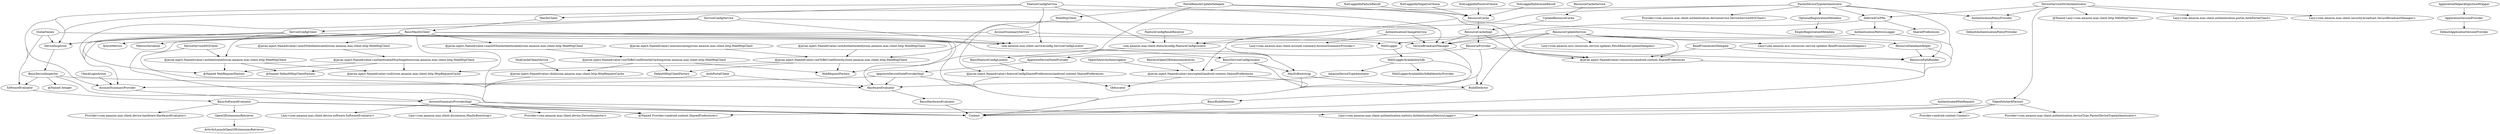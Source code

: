 digraph G1 {
  concentrate = true;
  n2 [label="@javax.inject.Named(value=authenticated)/com.amazon.mas.client.http.WebHttpClient"];
  n3 [label="@Named DefaultHttpClientFactory"];
  n2 -> n3;
  n4 [label="@Named WebRequestFactory"];
  n2 -> n4;
  n5 [label="@javax.inject.Named(value=null)/com.amazon.mas.client.http.HttpRequestCache"];
  n2 -> n5;
  n6 [label="@javax.inject.Named(value=authenticatedNonSingleton)/com.amazon.mas.client.http.WebHttpClient"];
  n6 -> n3;
  n6 -> n4;
  n6 -> n5;
  n7 [label="@javax.inject.Named(value=disk)/com.amazon.mas.client.http.HttpRequestCache"];
  n7 -> Context;
  n8 [label="@javax.inject.Named(value=encrypted)/android.content.SharedPreferences"];
  n8 -> Context;
  n8 -> Obfuscator;
  n9 [label="@javax.inject.Named(value=featureConfigSharedPreferences)/android.content.SharedPreferences"];
  n9 -> Context;
  n9 -> Obfuscator;
  n10 [label="@javax.inject.Named(value=masDSAuthenticated)/com.amazon.mas.client.http.WebHttpClient"];
  n10 -> n6;
  n11 [label="@javax.inject.Named(value=masDSNonAuthenticated)/com.amazon.mas.client.http.WebHttpClient"];
  n12 [label="@javax.inject.Named(value=notToBeUsedDirectlyCaching)/com.amazon.mas.client.http.WebHttpClient"];
  n11 -> n12;
  n13 [label="@javax.inject.Named(value=nonAuthenticated)/com.amazon.mas.client.http.WebHttpClient"];
  n14 [label="@javax.inject.Named(value=notToBeUsedDirectly)/com.amazon.mas.client.http.WebHttpClient"];
  n13 -> n14;
  n15 [label="@javax.inject.Named(value=nonconsuming)/com.amazon.mas.client.http.WebHttpClient"];
  n15 -> n14;
  n14 -> n5;
  n14 -> DefaultHttpClientFactory;
  n14 -> WebRequestFactory;
  n12 -> n7;
  n12 -> DefaultHttpClientFactory;
  n12 -> WebRequestFactory;
  n16 [label="@javax.inject.Named(value=resources)/android.content.SharedPreferences"];
  n16 -> Context;
  AccountSummaryProvider -> AccountSummaryProviderImpl;
  n17 [label="@Named Provider<android.content.SharedPreferences>"];
  AccountSummaryProviderImpl -> n17;
  n18 [label="Provider<com.amazon.mas.client.device.DeviceInspector>"];
  AccountSummaryProviderImpl -> n18;
  n19 [label="Lazy<com.amazon.mas.client.authentication.metrics.AuthenticationMetricsLogger>"];
  AccountSummaryProviderImpl -> n19;
  n20 [label="Lazy<com.amazon.mas.client.device.software.SoftwareEvaluator>"];
  AccountSummaryProviderImpl -> n20;
  n21 [label="Lazy<com.amazon.mas.client.dscommon.MasDsBootstrap>"];
  AccountSummaryProviderImpl -> n21;
  AccountSummaryProviderImpl -> Context;
  AccountSummaryService -> AccountSummaryProviderImpl;
  AccountSummaryService -> SecureBroadcastManager;
  AmazonDeviceTypeAnnotator -> HardwareEvaluator;
  n22 [label="ApplicationHelper$InjectionWrapper"];
  n22 -> ApplicationVersionProvider;
  ApplicationVersionProvider -> DefaultApplicationVersionProvider;
  AppstoreDeviceStateProvider -> AppstoreDeviceStateProviderImpl;
  AppstoreDeviceStateProviderImpl -> Context;
  AppstoreDeviceStateProviderImpl -> AccountSummaryProvider;
  AppstoreDeviceStateProviderImpl -> HardwareEvaluator;
  AuthPortalClient -> Context;
  AuthPortalClient -> HardwareEvaluator;
  AuthenticatedWebRequest -> Context;
  AuthenticationChangeService -> SecureBroadcastManager;
  n23 [label="Lazy<com.amazon.mas.client.account.summary.AccountSummaryProvider>"];
  AuthenticationChangeService -> n23;
  AuthenticationMetricsLogger -> MASLogger;
  AuthenticationMetricsLogger -> Context;
  AuthenticationPolicyProvider -> DefaultAuthenticationPolicyProvider;
  BasicBuildDetector -> Context;
  n24 [label="@Named Integer"];
  BasicDeviceInspector -> n24;
  BasicDeviceInspector -> Context;
  BasicDeviceInspector -> HardwareEvaluator;
  BasicDeviceInspector -> SoftwareEvaluator;
  BasicFeatureConfigLocator -> n9;
  BasicHardwareEvaluator -> Context;
  BasicMasDsClient -> MasDsBootstrap;
  BasicMasDsClient -> n10;
  BasicMasDsClient -> n11;
  BasicMasDsClient -> DeviceInspector;
  BasicMasDsClient -> MASLogger;
  BasicMasDsClient -> ActiveMetrics;
  BasicMasDsClient -> Context;
  BasicMasDsClient -> AccountSummaryProvider;
  BasicMasDsClient -> MetricsSerializer;
  n25 [label="com.amazon.mas.client.serviceconfig.ServiceConfigLocator"];
  BasicMasDsClient -> n25;
  BasicServiceConfigLocator -> MasDsBootstrap;
  BasicServiceConfigLocator -> n8;
  BasicServiceConfigLocator -> Context;
  BasicSoftwareEvaluator -> n17;
  n26 [label="Provider<com.amazon.mas.client.device.hardware.HardwareEvaluator>"];
  BasicSoftwareEvaluator -> n26;
  BasicSoftwareEvaluator -> Context;
  BasicSoftwareEvaluator -> OpenGlExtensionsRetriever;
  BuildDetector -> BasicBuildDetector;
  CheckLoginAction -> AccountSummaryProvider;
  DeviceInspector -> BasicDeviceInspector;
  DeviceServiceSSOAuthenticator -> InferredCorPfm;
  DeviceServiceSSOAuthenticator -> AuthenticationPolicyProvider;
  n27 [label="@Named Lazy<com.amazon.mas.client.http.WebHttpClient>"];
  DeviceServiceSSOAuthenticator -> n27;
  n28 [label="Lazy<com.amazon.mas.client.authentication.portal.AuthPortalClient>"];
  DeviceServiceSSOAuthenticator -> n28;
  n29 [label="Lazy<com.amazon.mas.client.security.broadcast.SecureBroadcastManager>"];
  DeviceServiceSSOAuthenticator -> n29;
  n30 [label="TokenFetcher$Factory"];
  DeviceServiceSSOAuthenticator -> n30;
  DeviceServiceSSOClient -> n2;
  DeviceServiceSSOClient -> Context;
  DiskCacheCleanService -> n7;
  n31 [label="com.amazon.mas.client.featureconfig.FeatureConfigLocator"];
  FeatureConfigResetReceiver -> n31;
  FeatureConfigService -> SecureBroadcastManager;
  FeatureConfigService -> DeviceInspector;
  FeatureConfigService -> MasDsClient;
  FeatureConfigService -> n31;
  FeatureConfigService -> n9;
  FeatureConfigService -> AccountSummaryProvider;
  FeatureConfigService -> SoftwareEvaluator;
  FeatureConfigService -> n25;
  FetchRemoteUpdateDelegate -> ResourcePathBuilder;
  FetchRemoteUpdateDelegate -> n31;
  FetchRemoteUpdateDelegate -> WebHttpClient;
  FetchRemoteUpdateDelegate -> WebRequestFactory;
  FetchRemoteUpdateDelegate -> n16;
  FetchRemoteUpdateDelegate -> ResourceCache;
  GlobalValues -> DeviceInspector;
  GlobalValues -> HardwareEvaluator;
  GlobalValues -> SoftwareEvaluator;
  HardwareEvaluator -> BasicHardwareEvaluator;
  InferredCorPfm -> SecureBroadcastManager;
  InferredCorPfm -> SharedPreferences;
  InferredCorPfm -> AuthenticationMetricsLogger;
  MASLogger -> MASLoggerAvailabilitySdk;
  MASLoggerAvailabilitySdk -> AmazonDeviceTypeAnnotator;
  MASLoggerAvailabilitySdk -> Context;
  n32 [label="MASLoggerAvailabilitySdk$IdentityProvider"];
  MASLoggerAvailabilitySdk -> n32;
  MasDsBootstrap -> Context;
  MasDsBootstrap -> BuildDetector;
  MasDsClient -> BasicMasDsClient;
  NotLoggedInDecisionResult -> ResourceCache;
  NotLoggedInFailureResult -> ResourceCache;
  NotLoggedInNegativeChoice -> ResourceCache;
  NotLoggedInPositiveChoice -> ResourceCache;
  OpenGlActivityInterrogator -> n8;
  OpenGlExtensionsRetriever -> ActivityLaunchOpenGlExtensionsRetriever;
  OptionalRegistrationMetadata -> EmptyRegistrationMetadata;
  ParentDeviceTypeAuthenticator -> InferredCorPfm;
  ParentDeviceTypeAuthenticator -> MasDsBootstrap;
  ParentDeviceTypeAuthenticator -> AuthenticationPolicyProvider;
  ParentDeviceTypeAuthenticator -> OptionalRegistrationMetadata;
  ParentDeviceTypeAuthenticator -> DeviceInspector;
  n33 [label="Provider<com.amazon.mas.client.authentication.deviceservice.DeviceServiceSSOClient>"];
  ParentDeviceTypeAuthenticator -> n33;
  ParentDeviceTypeAuthenticator -> n8;
  ParentDeviceTypeAuthenticator -> Context;
  ReadFromAssetsDelegate -> ResourcePathBuilder;
  ReadFromAssetsDelegate -> n16;
  ResourceCache -> ResourceCacheImpl;
  ResourceCacheImpl -> SecureBroadcastManager;
  ResourceCacheImpl -> ResourceProvider;
  ResourceCacheImpl -> n16;
  ResourceCacheService -> UpdateResourceCache;
  ResourceDatabaseHelper -> ResourcePathBuilder;
  ResourceDatabaseHelper -> Context;
  ResourcePathBuilder -> Context;
  ResourceProvider -> ResourcePathBuilder;
  ResourceProvider -> n16;
  ResourceProvider -> Context;
  ResourceProvider -> BuildDetector;
  ResourceProvider -> AppstoreDeviceStateProvider;
  ResourceUpdateService -> SecureBroadcastManager;
  ResourceUpdateService -> n31;
  ResourceUpdateService -> ResourceDatabaseHelper;
  n34 [label="Lazy<com.amazon.mcc.resources.service.updates.FetchRemoteUpdateDelegate>"];
  ResourceUpdateService -> n34;
  n35 [label="Lazy<com.amazon.mcc.resources.service.updates.ReadFromAssetsDelegate>"];
  ResourceUpdateService -> n35;
  ResourceUpdateService -> n16;
  ResourceUpdateService -> BuildDetector;
  RetrieveOpenGlExtensionsActivity -> n8;
  SecureBroadcastManager -> Context;
  ServiceConfigClient -> n2;
  ServiceConfigClient -> n4;
  ServiceConfigClient -> DeviceInspector;
  ServiceConfigClient -> Context;
  ServiceConfigClient -> AccountSummaryProvider;
  ServiceConfigClient -> n25;
  ServiceConfigService -> SecureBroadcastManager;
  ServiceConfigService -> ServiceConfigClient;
  ServiceConfigService -> AccountSummaryProvider;
  ServiceConfigService -> n25;
  SoftwareEvaluator -> BasicSoftwareEvaluator;
  n30 -> n17;
  n36 [label="Provider<android.content.Context>"];
  n30 -> n36;
  n37 [label="Provider<com.amazon.mas.client.authentication.deviceType.ParentDeviceTypeAuthenticator>"];
  n30 -> n37;
  n30 -> n19;
  UpdateResourceCache -> ResourceCacheImpl;
  WebHttpClient -> n14;
  n31 -> BasicFeatureConfigLocator;
  n25 -> BasicServiceConfigLocator;
}

